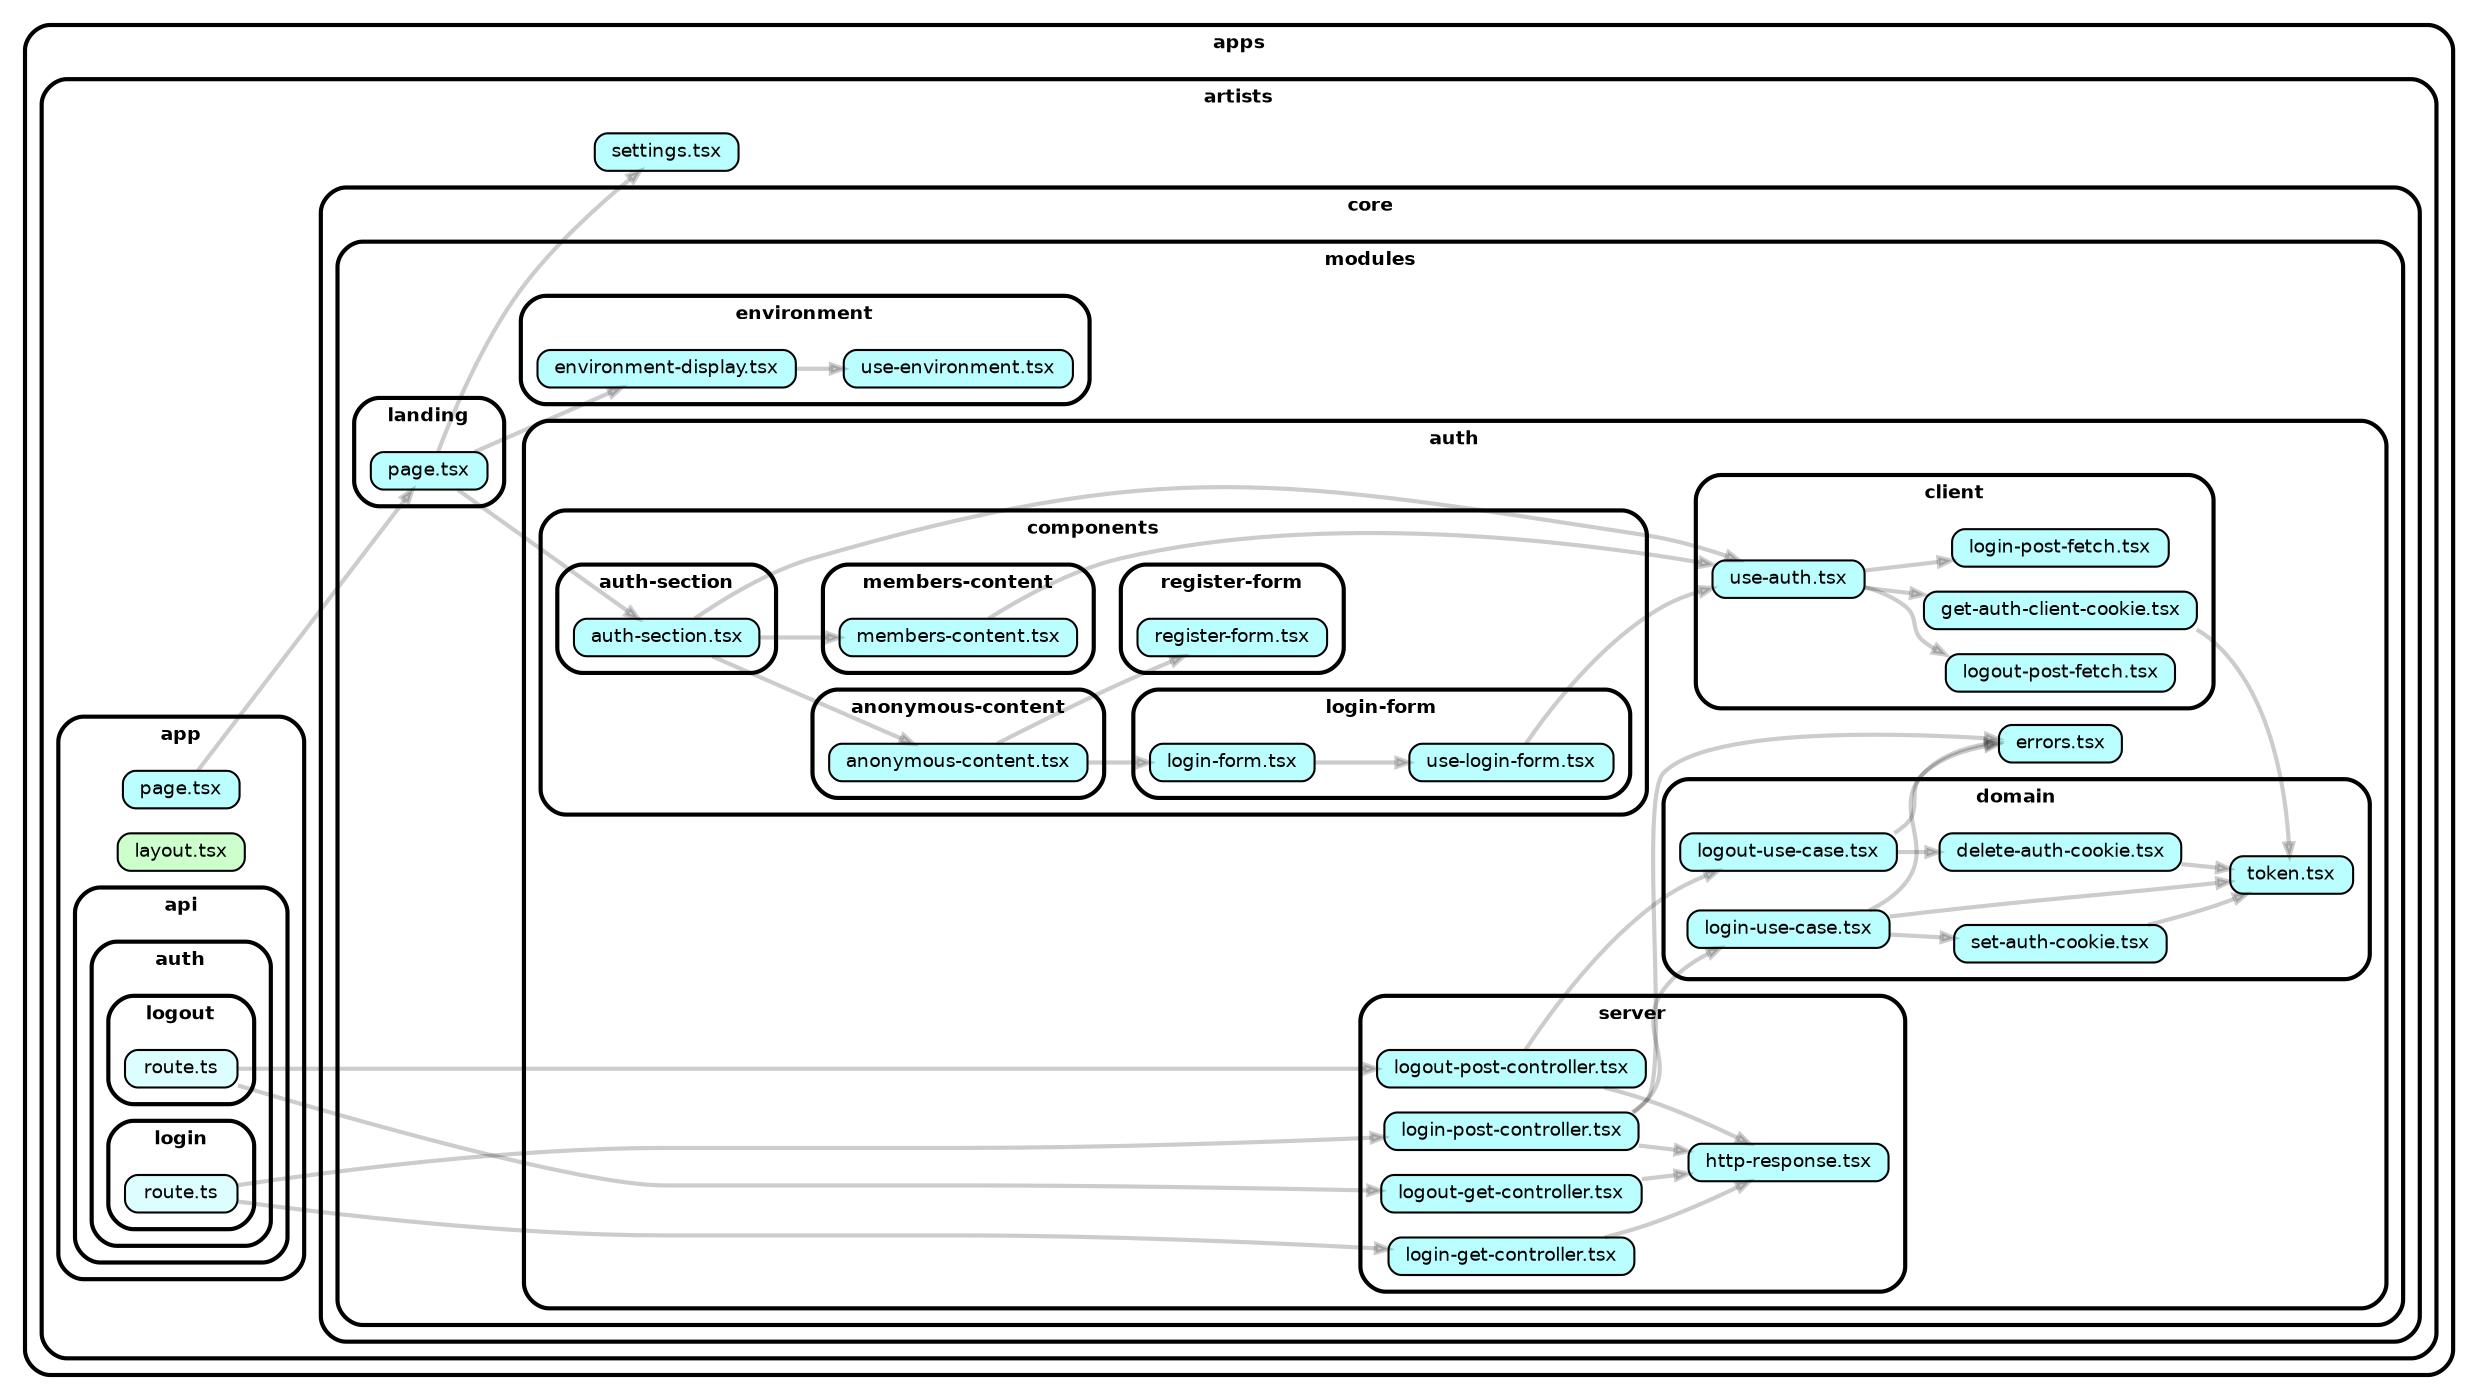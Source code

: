 strict digraph "dependency-cruiser output"{
    rankdir="LR" splines="true" overlap="false" nodesep="0.16" ranksep="0.18" fontname="Helvetica-bold" fontsize="9" style="rounded,bold,filled" fillcolor="#ffffff" compound="true"
    node [shape="box" style="rounded, filled" height="0.2" color="black" fillcolor="#ffffcc" fontcolor="black" fontname="Helvetica" fontsize="9"]
    edge [arrowhead="normal" arrowsize="0.6" penwidth="2.0" color="#00000033" fontname="Helvetica" fontsize="9"]

    subgraph "cluster_apps" {label="apps" subgraph "cluster_apps/artists" {label="artists" subgraph "cluster_apps/artists/app" {label="app" subgraph "cluster_apps/artists/app/api" {label="api" subgraph "cluster_apps/artists/app/api/auth" {label="auth" subgraph "cluster_apps/artists/app/api/auth/login" {label="login" "apps/artists/app/api/auth/login/route.ts" [label=<route.ts> tooltip="route.ts" URL="apps/artists/app/api/auth/login/route.ts" fillcolor="#ddfeff"] } } } } } }
    "apps/artists/app/api/auth/login/route.ts" -> "apps/artists/core/modules/auth/server/login-get-controller.tsx"
    "apps/artists/app/api/auth/login/route.ts" -> "apps/artists/core/modules/auth/server/login-post-controller.tsx"
    subgraph "cluster_apps" {label="apps" subgraph "cluster_apps/artists" {label="artists" subgraph "cluster_apps/artists/app" {label="app" subgraph "cluster_apps/artists/app/api" {label="api" subgraph "cluster_apps/artists/app/api/auth" {label="auth" subgraph "cluster_apps/artists/app/api/auth/logout" {label="logout" "apps/artists/app/api/auth/logout/route.ts" [label=<route.ts> tooltip="route.ts" URL="apps/artists/app/api/auth/logout/route.ts" fillcolor="#ddfeff"] } } } } } }
    "apps/artists/app/api/auth/logout/route.ts" -> "apps/artists/core/modules/auth/server/logout-get-controller.tsx"
    "apps/artists/app/api/auth/logout/route.ts" -> "apps/artists/core/modules/auth/server/logout-post-controller.tsx"
    subgraph "cluster_apps" {label="apps" subgraph "cluster_apps/artists" {label="artists" subgraph "cluster_apps/artists/app" {label="app" "apps/artists/app/layout.tsx" [label=<layout.tsx> tooltip="layout.tsx" URL="apps/artists/app/layout.tsx" fillcolor="#ccffcc"] } } }
    subgraph "cluster_apps" {label="apps" subgraph "cluster_apps/artists" {label="artists" subgraph "cluster_apps/artists/app" {label="app" "apps/artists/app/page.tsx" [label=<page.tsx> tooltip="page.tsx" URL="apps/artists/app/page.tsx" fillcolor="#bbfeff"] } } }
    "apps/artists/app/page.tsx" -> "apps/artists/core/modules/landing/page.tsx"
    subgraph "cluster_apps" {label="apps" subgraph "cluster_apps/artists" {label="artists" subgraph "cluster_apps/artists/core" {label="core" subgraph "cluster_apps/artists/core/modules" {label="modules" subgraph "cluster_apps/artists/core/modules/auth" {label="auth" subgraph "cluster_apps/artists/core/modules/auth/client" {label="client" "apps/artists/core/modules/auth/client/get-auth-client-cookie.tsx" [label=<get-auth-client-cookie.tsx> tooltip="get-auth-client-cookie.tsx" URL="apps/artists/core/modules/auth/client/get-auth-client-cookie.tsx" fillcolor="#bbfeff"] } } } } } }
    "apps/artists/core/modules/auth/client/get-auth-client-cookie.tsx" -> "apps/artists/core/modules/auth/domain/token.tsx"
    subgraph "cluster_apps" {label="apps" subgraph "cluster_apps/artists" {label="artists" subgraph "cluster_apps/artists/core" {label="core" subgraph "cluster_apps/artists/core/modules" {label="modules" subgraph "cluster_apps/artists/core/modules/auth" {label="auth" subgraph "cluster_apps/artists/core/modules/auth/client" {label="client" "apps/artists/core/modules/auth/client/login-post-fetch.tsx" [label=<login-post-fetch.tsx> tooltip="login-post-fetch.tsx" URL="apps/artists/core/modules/auth/client/login-post-fetch.tsx" fillcolor="#bbfeff"] } } } } } }
    subgraph "cluster_apps" {label="apps" subgraph "cluster_apps/artists" {label="artists" subgraph "cluster_apps/artists/core" {label="core" subgraph "cluster_apps/artists/core/modules" {label="modules" subgraph "cluster_apps/artists/core/modules/auth" {label="auth" subgraph "cluster_apps/artists/core/modules/auth/client" {label="client" "apps/artists/core/modules/auth/client/logout-post-fetch.tsx" [label=<logout-post-fetch.tsx> tooltip="logout-post-fetch.tsx" URL="apps/artists/core/modules/auth/client/logout-post-fetch.tsx" fillcolor="#bbfeff"] } } } } } }
    subgraph "cluster_apps" {label="apps" subgraph "cluster_apps/artists" {label="artists" subgraph "cluster_apps/artists/core" {label="core" subgraph "cluster_apps/artists/core/modules" {label="modules" subgraph "cluster_apps/artists/core/modules/auth" {label="auth" subgraph "cluster_apps/artists/core/modules/auth/client" {label="client" "apps/artists/core/modules/auth/client/use-auth.tsx" [label=<use-auth.tsx> tooltip="use-auth.tsx" URL="apps/artists/core/modules/auth/client/use-auth.tsx" fillcolor="#bbfeff"] } } } } } }
    "apps/artists/core/modules/auth/client/use-auth.tsx" -> "apps/artists/core/modules/auth/client/get-auth-client-cookie.tsx"
    "apps/artists/core/modules/auth/client/use-auth.tsx" -> "apps/artists/core/modules/auth/client/login-post-fetch.tsx"
    "apps/artists/core/modules/auth/client/use-auth.tsx" -> "apps/artists/core/modules/auth/client/logout-post-fetch.tsx"
    subgraph "cluster_apps" {label="apps" subgraph "cluster_apps/artists" {label="artists" subgraph "cluster_apps/artists/core" {label="core" subgraph "cluster_apps/artists/core/modules" {label="modules" subgraph "cluster_apps/artists/core/modules/auth" {label="auth" subgraph "cluster_apps/artists/core/modules/auth/components" {label="components" subgraph "cluster_apps/artists/core/modules/auth/components/anonymous-content" {label="anonymous-content" "apps/artists/core/modules/auth/components/anonymous-content/anonymous-content.tsx" [label=<anonymous-content.tsx> tooltip="anonymous-content.tsx" URL="apps/artists/core/modules/auth/components/anonymous-content/anonymous-content.tsx" fillcolor="#bbfeff"] } } } } } } }
    "apps/artists/core/modules/auth/components/anonymous-content/anonymous-content.tsx" -> "apps/artists/core/modules/auth/components/login-form/login-form.tsx"
    "apps/artists/core/modules/auth/components/anonymous-content/anonymous-content.tsx" -> "apps/artists/core/modules/auth/components/register-form/register-form.tsx"
    subgraph "cluster_apps" {label="apps" subgraph "cluster_apps/artists" {label="artists" subgraph "cluster_apps/artists/core" {label="core" subgraph "cluster_apps/artists/core/modules" {label="modules" subgraph "cluster_apps/artists/core/modules/auth" {label="auth" subgraph "cluster_apps/artists/core/modules/auth/components" {label="components" subgraph "cluster_apps/artists/core/modules/auth/components/auth-section" {label="auth-section" "apps/artists/core/modules/auth/components/auth-section/auth-section.tsx" [label=<auth-section.tsx> tooltip="auth-section.tsx" URL="apps/artists/core/modules/auth/components/auth-section/auth-section.tsx" fillcolor="#bbfeff"] } } } } } } }
    "apps/artists/core/modules/auth/components/auth-section/auth-section.tsx" -> "apps/artists/core/modules/auth/client/use-auth.tsx"
    "apps/artists/core/modules/auth/components/auth-section/auth-section.tsx" -> "apps/artists/core/modules/auth/components/anonymous-content/anonymous-content.tsx"
    "apps/artists/core/modules/auth/components/auth-section/auth-section.tsx" -> "apps/artists/core/modules/auth/components/members-content/members-content.tsx"
    subgraph "cluster_apps" {label="apps" subgraph "cluster_apps/artists" {label="artists" subgraph "cluster_apps/artists/core" {label="core" subgraph "cluster_apps/artists/core/modules" {label="modules" subgraph "cluster_apps/artists/core/modules/auth" {label="auth" subgraph "cluster_apps/artists/core/modules/auth/components" {label="components" subgraph "cluster_apps/artists/core/modules/auth/components/login-form" {label="login-form" "apps/artists/core/modules/auth/components/login-form/login-form.tsx" [label=<login-form.tsx> tooltip="login-form.tsx" URL="apps/artists/core/modules/auth/components/login-form/login-form.tsx" fillcolor="#bbfeff"] } } } } } } }
    "apps/artists/core/modules/auth/components/login-form/login-form.tsx" -> "apps/artists/core/modules/auth/components/login-form/use-login-form.tsx"
    subgraph "cluster_apps" {label="apps" subgraph "cluster_apps/artists" {label="artists" subgraph "cluster_apps/artists/core" {label="core" subgraph "cluster_apps/artists/core/modules" {label="modules" subgraph "cluster_apps/artists/core/modules/auth" {label="auth" subgraph "cluster_apps/artists/core/modules/auth/components" {label="components" subgraph "cluster_apps/artists/core/modules/auth/components/login-form" {label="login-form" "apps/artists/core/modules/auth/components/login-form/use-login-form.tsx" [label=<use-login-form.tsx> tooltip="use-login-form.tsx" URL="apps/artists/core/modules/auth/components/login-form/use-login-form.tsx" fillcolor="#bbfeff"] } } } } } } }
    "apps/artists/core/modules/auth/components/login-form/use-login-form.tsx" -> "apps/artists/core/modules/auth/client/use-auth.tsx"
    subgraph "cluster_apps" {label="apps" subgraph "cluster_apps/artists" {label="artists" subgraph "cluster_apps/artists/core" {label="core" subgraph "cluster_apps/artists/core/modules" {label="modules" subgraph "cluster_apps/artists/core/modules/auth" {label="auth" subgraph "cluster_apps/artists/core/modules/auth/components" {label="components" subgraph "cluster_apps/artists/core/modules/auth/components/members-content" {label="members-content" "apps/artists/core/modules/auth/components/members-content/members-content.tsx" [label=<members-content.tsx> tooltip="members-content.tsx" URL="apps/artists/core/modules/auth/components/members-content/members-content.tsx" fillcolor="#bbfeff"] } } } } } } }
    "apps/artists/core/modules/auth/components/members-content/members-content.tsx" -> "apps/artists/core/modules/auth/client/use-auth.tsx"
    subgraph "cluster_apps" {label="apps" subgraph "cluster_apps/artists" {label="artists" subgraph "cluster_apps/artists/core" {label="core" subgraph "cluster_apps/artists/core/modules" {label="modules" subgraph "cluster_apps/artists/core/modules/auth" {label="auth" subgraph "cluster_apps/artists/core/modules/auth/components" {label="components" subgraph "cluster_apps/artists/core/modules/auth/components/register-form" {label="register-form" "apps/artists/core/modules/auth/components/register-form/register-form.tsx" [label=<register-form.tsx> tooltip="register-form.tsx" URL="apps/artists/core/modules/auth/components/register-form/register-form.tsx" fillcolor="#bbfeff"] } } } } } } }
    subgraph "cluster_apps" {label="apps" subgraph "cluster_apps/artists" {label="artists" subgraph "cluster_apps/artists/core" {label="core" subgraph "cluster_apps/artists/core/modules" {label="modules" subgraph "cluster_apps/artists/core/modules/auth" {label="auth" subgraph "cluster_apps/artists/core/modules/auth/domain" {label="domain" "apps/artists/core/modules/auth/domain/delete-auth-cookie.tsx" [label=<delete-auth-cookie.tsx> tooltip="delete-auth-cookie.tsx" URL="apps/artists/core/modules/auth/domain/delete-auth-cookie.tsx" fillcolor="#bbfeff"] } } } } } }
    "apps/artists/core/modules/auth/domain/delete-auth-cookie.tsx" -> "apps/artists/core/modules/auth/domain/token.tsx"
    subgraph "cluster_apps" {label="apps" subgraph "cluster_apps/artists" {label="artists" subgraph "cluster_apps/artists/core" {label="core" subgraph "cluster_apps/artists/core/modules" {label="modules" subgraph "cluster_apps/artists/core/modules/auth" {label="auth" subgraph "cluster_apps/artists/core/modules/auth/domain" {label="domain" "apps/artists/core/modules/auth/domain/login-use-case.tsx" [label=<login-use-case.tsx> tooltip="login-use-case.tsx" URL="apps/artists/core/modules/auth/domain/login-use-case.tsx" fillcolor="#bbfeff"] } } } } } }
    "apps/artists/core/modules/auth/domain/login-use-case.tsx" -> "apps/artists/core/modules/auth/errors.tsx"
    "apps/artists/core/modules/auth/domain/login-use-case.tsx" -> "apps/artists/core/modules/auth/domain/set-auth-cookie.tsx"
    "apps/artists/core/modules/auth/domain/login-use-case.tsx" -> "apps/artists/core/modules/auth/domain/token.tsx"
    subgraph "cluster_apps" {label="apps" subgraph "cluster_apps/artists" {label="artists" subgraph "cluster_apps/artists/core" {label="core" subgraph "cluster_apps/artists/core/modules" {label="modules" subgraph "cluster_apps/artists/core/modules/auth" {label="auth" subgraph "cluster_apps/artists/core/modules/auth/domain" {label="domain" "apps/artists/core/modules/auth/domain/logout-use-case.tsx" [label=<logout-use-case.tsx> tooltip="logout-use-case.tsx" URL="apps/artists/core/modules/auth/domain/logout-use-case.tsx" fillcolor="#bbfeff"] } } } } } }
    "apps/artists/core/modules/auth/domain/logout-use-case.tsx" -> "apps/artists/core/modules/auth/errors.tsx"
    "apps/artists/core/modules/auth/domain/logout-use-case.tsx" -> "apps/artists/core/modules/auth/domain/delete-auth-cookie.tsx"
    subgraph "cluster_apps" {label="apps" subgraph "cluster_apps/artists" {label="artists" subgraph "cluster_apps/artists/core" {label="core" subgraph "cluster_apps/artists/core/modules" {label="modules" subgraph "cluster_apps/artists/core/modules/auth" {label="auth" subgraph "cluster_apps/artists/core/modules/auth/domain" {label="domain" "apps/artists/core/modules/auth/domain/set-auth-cookie.tsx" [label=<set-auth-cookie.tsx> tooltip="set-auth-cookie.tsx" URL="apps/artists/core/modules/auth/domain/set-auth-cookie.tsx" fillcolor="#bbfeff"] } } } } } }
    "apps/artists/core/modules/auth/domain/set-auth-cookie.tsx" -> "apps/artists/core/modules/auth/domain/token.tsx"
    subgraph "cluster_apps" {label="apps" subgraph "cluster_apps/artists" {label="artists" subgraph "cluster_apps/artists/core" {label="core" subgraph "cluster_apps/artists/core/modules" {label="modules" subgraph "cluster_apps/artists/core/modules/auth" {label="auth" subgraph "cluster_apps/artists/core/modules/auth/domain" {label="domain" "apps/artists/core/modules/auth/domain/token.tsx" [label=<token.tsx> tooltip="token.tsx" URL="apps/artists/core/modules/auth/domain/token.tsx" fillcolor="#bbfeff"] } } } } } }
    subgraph "cluster_apps" {label="apps" subgraph "cluster_apps/artists" {label="artists" subgraph "cluster_apps/artists/core" {label="core" subgraph "cluster_apps/artists/core/modules" {label="modules" subgraph "cluster_apps/artists/core/modules/auth" {label="auth" "apps/artists/core/modules/auth/errors.tsx" [label=<errors.tsx> tooltip="errors.tsx" URL="apps/artists/core/modules/auth/errors.tsx" fillcolor="#bbfeff"] } } } } }
    subgraph "cluster_apps" {label="apps" subgraph "cluster_apps/artists" {label="artists" subgraph "cluster_apps/artists/core" {label="core" subgraph "cluster_apps/artists/core/modules" {label="modules" subgraph "cluster_apps/artists/core/modules/auth" {label="auth" subgraph "cluster_apps/artists/core/modules/auth/server" {label="server" "apps/artists/core/modules/auth/server/http-response.tsx" [label=<http-response.tsx> tooltip="http-response.tsx" URL="apps/artists/core/modules/auth/server/http-response.tsx" fillcolor="#bbfeff"] } } } } } }
    subgraph "cluster_apps" {label="apps" subgraph "cluster_apps/artists" {label="artists" subgraph "cluster_apps/artists/core" {label="core" subgraph "cluster_apps/artists/core/modules" {label="modules" subgraph "cluster_apps/artists/core/modules/auth" {label="auth" subgraph "cluster_apps/artists/core/modules/auth/server" {label="server" "apps/artists/core/modules/auth/server/login-get-controller.tsx" [label=<login-get-controller.tsx> tooltip="login-get-controller.tsx" URL="apps/artists/core/modules/auth/server/login-get-controller.tsx" fillcolor="#bbfeff"] } } } } } }
    "apps/artists/core/modules/auth/server/login-get-controller.tsx" -> "apps/artists/core/modules/auth/server/http-response.tsx"
    subgraph "cluster_apps" {label="apps" subgraph "cluster_apps/artists" {label="artists" subgraph "cluster_apps/artists/core" {label="core" subgraph "cluster_apps/artists/core/modules" {label="modules" subgraph "cluster_apps/artists/core/modules/auth" {label="auth" subgraph "cluster_apps/artists/core/modules/auth/server" {label="server" "apps/artists/core/modules/auth/server/login-post-controller.tsx" [label=<login-post-controller.tsx> tooltip="login-post-controller.tsx" URL="apps/artists/core/modules/auth/server/login-post-controller.tsx" fillcolor="#bbfeff"] } } } } } }
    "apps/artists/core/modules/auth/server/login-post-controller.tsx" -> "apps/artists/core/modules/auth/domain/login-use-case.tsx"
    "apps/artists/core/modules/auth/server/login-post-controller.tsx" -> "apps/artists/core/modules/auth/errors.tsx"
    "apps/artists/core/modules/auth/server/login-post-controller.tsx" -> "apps/artists/core/modules/auth/server/http-response.tsx"
    subgraph "cluster_apps" {label="apps" subgraph "cluster_apps/artists" {label="artists" subgraph "cluster_apps/artists/core" {label="core" subgraph "cluster_apps/artists/core/modules" {label="modules" subgraph "cluster_apps/artists/core/modules/auth" {label="auth" subgraph "cluster_apps/artists/core/modules/auth/server" {label="server" "apps/artists/core/modules/auth/server/logout-get-controller.tsx" [label=<logout-get-controller.tsx> tooltip="logout-get-controller.tsx" URL="apps/artists/core/modules/auth/server/logout-get-controller.tsx" fillcolor="#bbfeff"] } } } } } }
    "apps/artists/core/modules/auth/server/logout-get-controller.tsx" -> "apps/artists/core/modules/auth/server/http-response.tsx"
    subgraph "cluster_apps" {label="apps" subgraph "cluster_apps/artists" {label="artists" subgraph "cluster_apps/artists/core" {label="core" subgraph "cluster_apps/artists/core/modules" {label="modules" subgraph "cluster_apps/artists/core/modules/auth" {label="auth" subgraph "cluster_apps/artists/core/modules/auth/server" {label="server" "apps/artists/core/modules/auth/server/logout-post-controller.tsx" [label=<logout-post-controller.tsx> tooltip="logout-post-controller.tsx" URL="apps/artists/core/modules/auth/server/logout-post-controller.tsx" fillcolor="#bbfeff"] } } } } } }
    "apps/artists/core/modules/auth/server/logout-post-controller.tsx" -> "apps/artists/core/modules/auth/domain/logout-use-case.tsx"
    "apps/artists/core/modules/auth/server/logout-post-controller.tsx" -> "apps/artists/core/modules/auth/server/http-response.tsx"
    subgraph "cluster_apps" {label="apps" subgraph "cluster_apps/artists" {label="artists" subgraph "cluster_apps/artists/core" {label="core" subgraph "cluster_apps/artists/core/modules" {label="modules" subgraph "cluster_apps/artists/core/modules/environment" {label="environment" "apps/artists/core/modules/environment/environment-display.tsx" [label=<environment-display.tsx> tooltip="environment-display.tsx" URL="apps/artists/core/modules/environment/environment-display.tsx" fillcolor="#bbfeff"] } } } } }
    "apps/artists/core/modules/environment/environment-display.tsx" -> "apps/artists/core/modules/environment/use-environment.tsx"
    subgraph "cluster_apps" {label="apps" subgraph "cluster_apps/artists" {label="artists" subgraph "cluster_apps/artists/core" {label="core" subgraph "cluster_apps/artists/core/modules" {label="modules" subgraph "cluster_apps/artists/core/modules/environment" {label="environment" "apps/artists/core/modules/environment/use-environment.tsx" [label=<use-environment.tsx> tooltip="use-environment.tsx" URL="apps/artists/core/modules/environment/use-environment.tsx" fillcolor="#bbfeff"] } } } } }
    subgraph "cluster_apps" {label="apps" subgraph "cluster_apps/artists" {label="artists" subgraph "cluster_apps/artists/core" {label="core" subgraph "cluster_apps/artists/core/modules" {label="modules" subgraph "cluster_apps/artists/core/modules/landing" {label="landing" "apps/artists/core/modules/landing/page.tsx" [label=<page.tsx> tooltip="page.tsx" URL="apps/artists/core/modules/landing/page.tsx" fillcolor="#bbfeff"] } } } } }
    "apps/artists/core/modules/landing/page.tsx" -> "apps/artists/settings.tsx"
    "apps/artists/core/modules/landing/page.tsx" -> "apps/artists/core/modules/auth/components/auth-section/auth-section.tsx"
    "apps/artists/core/modules/landing/page.tsx" -> "apps/artists/core/modules/environment/environment-display.tsx"
    subgraph "cluster_apps" {label="apps" subgraph "cluster_apps/artists" {label="artists" "apps/artists/settings.tsx" [label=<settings.tsx> tooltip="settings.tsx" URL="apps/artists/settings.tsx" fillcolor="#bbfeff"] } }
}
